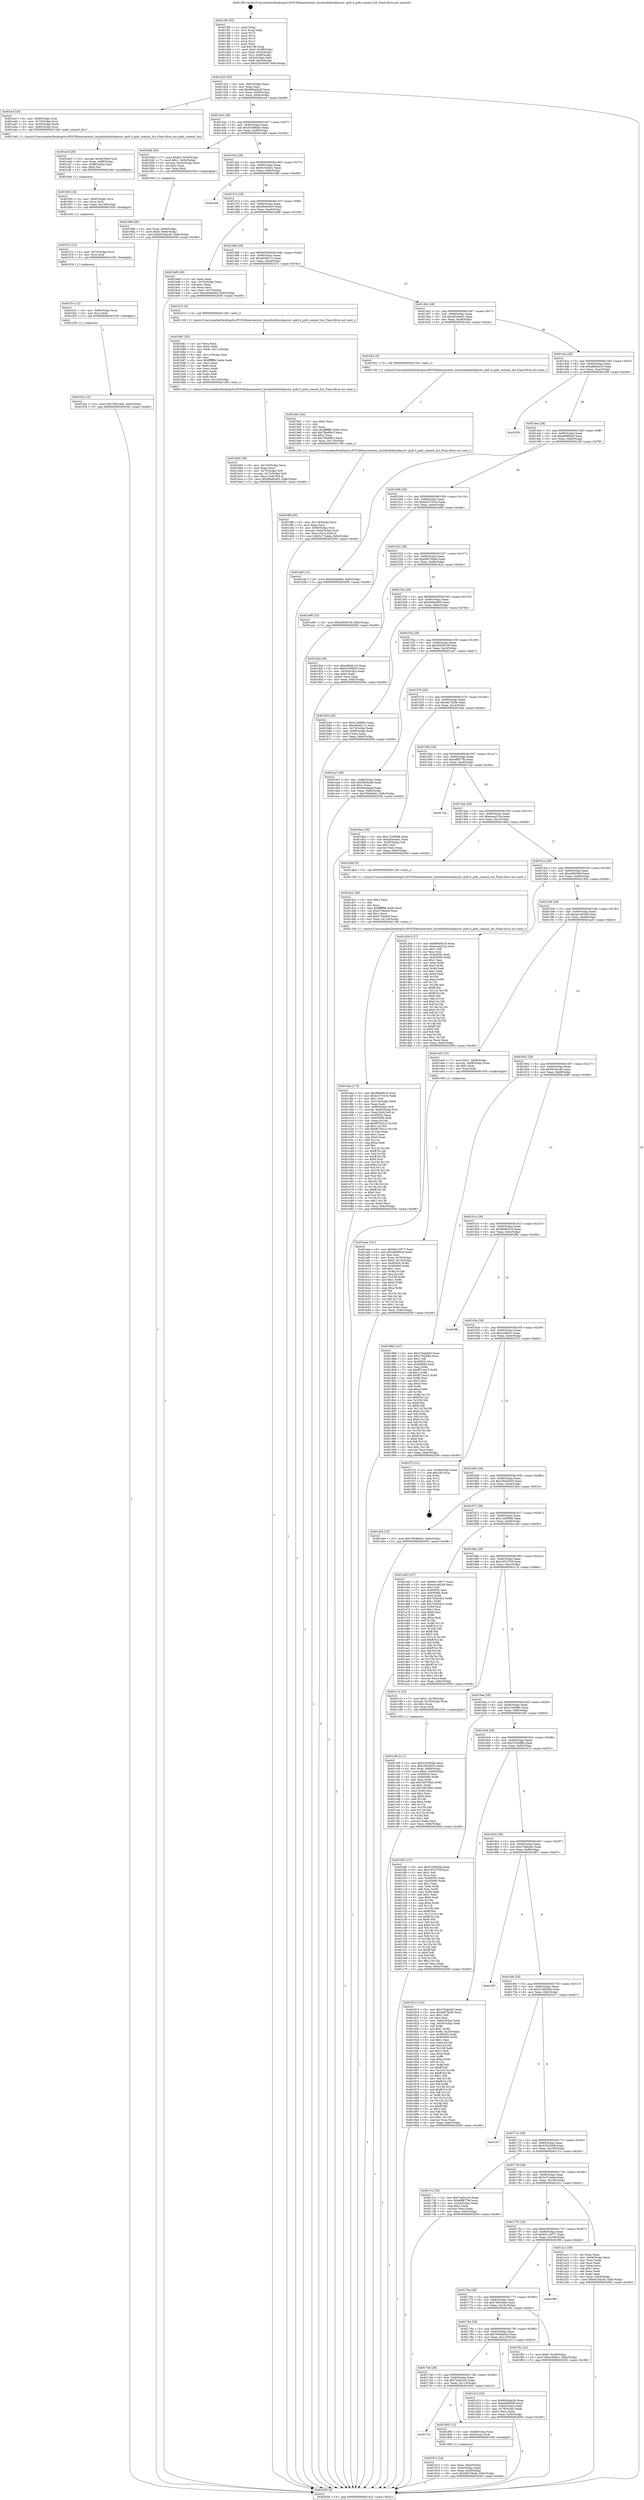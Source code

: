 digraph "0x4013f0" {
  label = "0x4013f0 (/mnt/c/Users/mathe/Desktop/tcc/POCII/binaries/extr_linuxfsnfsblocklayout..pnfs.h_pnfs_commit_list_Final-ollvm.out::main(0))"
  labelloc = "t"
  node[shape=record]

  Entry [label="",width=0.3,height=0.3,shape=circle,fillcolor=black,style=filled]
  "0x401422" [label="{
     0x401422 [32]\l
     | [instrs]\l
     &nbsp;&nbsp;0x401422 \<+6\>: mov -0x8c(%rbp),%eax\l
     &nbsp;&nbsp;0x401428 \<+2\>: mov %eax,%ecx\l
     &nbsp;&nbsp;0x40142a \<+6\>: sub $0x80b4ab26,%ecx\l
     &nbsp;&nbsp;0x401430 \<+6\>: mov %eax,-0x90(%rbp)\l
     &nbsp;&nbsp;0x401436 \<+6\>: mov %ecx,-0x94(%rbp)\l
     &nbsp;&nbsp;0x40143c \<+6\>: je 0000000000401ecf \<main+0xadf\>\l
  }"]
  "0x401ecf" [label="{
     0x401ecf [20]\l
     | [instrs]\l
     &nbsp;&nbsp;0x401ecf \<+4\>: mov -0x60(%rbp),%rdi\l
     &nbsp;&nbsp;0x401ed3 \<+4\>: mov -0x70(%rbp),%rsi\l
     &nbsp;&nbsp;0x401ed7 \<+3\>: mov -0x50(%rbp),%edx\l
     &nbsp;&nbsp;0x401eda \<+4\>: mov -0x80(%rbp),%rcx\l
     &nbsp;&nbsp;0x401ede \<+5\>: call 00000000004013d0 \<pnfs_commit_list\>\l
     | [calls]\l
     &nbsp;&nbsp;0x4013d0 \{1\} (/mnt/c/Users/mathe/Desktop/tcc/POCII/binaries/extr_linuxfsnfsblocklayout..pnfs.h_pnfs_commit_list_Final-ollvm.out::pnfs_commit_list)\l
  }"]
  "0x401442" [label="{
     0x401442 [28]\l
     | [instrs]\l
     &nbsp;&nbsp;0x401442 \<+5\>: jmp 0000000000401447 \<main+0x57\>\l
     &nbsp;&nbsp;0x401447 \<+6\>: mov -0x90(%rbp),%eax\l
     &nbsp;&nbsp;0x40144d \<+5\>: sub $0x91b08bb5,%eax\l
     &nbsp;&nbsp;0x401452 \<+6\>: mov %eax,-0x98(%rbp)\l
     &nbsp;&nbsp;0x401458 \<+6\>: je 0000000000401848 \<main+0x458\>\l
  }"]
  Exit [label="",width=0.3,height=0.3,shape=circle,fillcolor=black,style=filled,peripheries=2]
  "0x401848" [label="{
     0x401848 [30]\l
     | [instrs]\l
     &nbsp;&nbsp;0x401848 \<+7\>: movl $0x64,-0x50(%rbp)\l
     &nbsp;&nbsp;0x40184f \<+7\>: movl $0x1,-0x54(%rbp)\l
     &nbsp;&nbsp;0x401856 \<+4\>: movslq -0x54(%rbp),%rax\l
     &nbsp;&nbsp;0x40185a \<+4\>: shl $0x2,%rax\l
     &nbsp;&nbsp;0x40185e \<+3\>: mov %rax,%rdi\l
     &nbsp;&nbsp;0x401861 \<+5\>: call 0000000000401050 \<malloc@plt\>\l
     | [calls]\l
     &nbsp;&nbsp;0x401050 \{1\} (unknown)\l
  }"]
  "0x40145e" [label="{
     0x40145e [28]\l
     | [instrs]\l
     &nbsp;&nbsp;0x40145e \<+5\>: jmp 0000000000401463 \<main+0x73\>\l
     &nbsp;&nbsp;0x401463 \<+6\>: mov -0x90(%rbp),%eax\l
     &nbsp;&nbsp;0x401469 \<+5\>: sub $0x91f16dd1,%eax\l
     &nbsp;&nbsp;0x40146e \<+6\>: mov %eax,-0x9c(%rbp)\l
     &nbsp;&nbsp;0x401474 \<+6\>: je 0000000000401f48 \<main+0xb58\>\l
  }"]
  "0x401f2a" [label="{
     0x401f2a [15]\l
     | [instrs]\l
     &nbsp;&nbsp;0x401f2a \<+10\>: movl $0x7492c4a6,-0x8c(%rbp)\l
     &nbsp;&nbsp;0x401f34 \<+5\>: jmp 0000000000402056 \<main+0xc66\>\l
  }"]
  "0x401f48" [label="{
     0x401f48\l
  }", style=dashed]
  "0x40147a" [label="{
     0x40147a [28]\l
     | [instrs]\l
     &nbsp;&nbsp;0x40147a \<+5\>: jmp 000000000040147f \<main+0x8f\>\l
     &nbsp;&nbsp;0x40147f \<+6\>: mov -0x90(%rbp),%eax\l
     &nbsp;&nbsp;0x401485 \<+5\>: sub $0x99e9c405,%eax\l
     &nbsp;&nbsp;0x40148a \<+6\>: mov %eax,-0xa0(%rbp)\l
     &nbsp;&nbsp;0x401490 \<+6\>: je 0000000000401bd9 \<main+0x7e9\>\l
  }"]
  "0x401f1e" [label="{
     0x401f1e [12]\l
     | [instrs]\l
     &nbsp;&nbsp;0x401f1e \<+4\>: mov -0x80(%rbp),%rcx\l
     &nbsp;&nbsp;0x401f22 \<+3\>: mov %rcx,%rdi\l
     &nbsp;&nbsp;0x401f25 \<+5\>: call 0000000000401030 \<free@plt\>\l
     | [calls]\l
     &nbsp;&nbsp;0x401030 \{1\} (unknown)\l
  }"]
  "0x401bd9" [label="{
     0x401bd9 [28]\l
     | [instrs]\l
     &nbsp;&nbsp;0x401bd9 \<+2\>: xor %eax,%eax\l
     &nbsp;&nbsp;0x401bdb \<+3\>: mov -0x74(%rbp),%ecx\l
     &nbsp;&nbsp;0x401bde \<+3\>: sub $0x1,%eax\l
     &nbsp;&nbsp;0x401be1 \<+2\>: sub %eax,%ecx\l
     &nbsp;&nbsp;0x401be3 \<+3\>: mov %ecx,-0x74(%rbp)\l
     &nbsp;&nbsp;0x401be6 \<+10\>: movl $0xd494a994,-0x8c(%rbp)\l
     &nbsp;&nbsp;0x401bf0 \<+5\>: jmp 0000000000402056 \<main+0xc66\>\l
  }"]
  "0x401496" [label="{
     0x401496 [28]\l
     | [instrs]\l
     &nbsp;&nbsp;0x401496 \<+5\>: jmp 000000000040149b \<main+0xab\>\l
     &nbsp;&nbsp;0x40149b \<+6\>: mov -0x90(%rbp),%eax\l
     &nbsp;&nbsp;0x4014a1 \<+5\>: sub $0xa834011c,%eax\l
     &nbsp;&nbsp;0x4014a6 \<+6\>: mov %eax,-0xa4(%rbp)\l
     &nbsp;&nbsp;0x4014ac \<+6\>: je 0000000000401b7c \<main+0x78c\>\l
  }"]
  "0x401f12" [label="{
     0x401f12 [12]\l
     | [instrs]\l
     &nbsp;&nbsp;0x401f12 \<+4\>: mov -0x70(%rbp),%rcx\l
     &nbsp;&nbsp;0x401f16 \<+3\>: mov %rcx,%rdi\l
     &nbsp;&nbsp;0x401f19 \<+5\>: call 0000000000401030 \<free@plt\>\l
     | [calls]\l
     &nbsp;&nbsp;0x401030 \{1\} (unknown)\l
  }"]
  "0x401b7c" [label="{
     0x401b7c [5]\l
     | [instrs]\l
     &nbsp;&nbsp;0x401b7c \<+5\>: call 0000000000401160 \<next_i\>\l
     | [calls]\l
     &nbsp;&nbsp;0x401160 \{1\} (/mnt/c/Users/mathe/Desktop/tcc/POCII/binaries/extr_linuxfsnfsblocklayout..pnfs.h_pnfs_commit_list_Final-ollvm.out::next_i)\l
  }"]
  "0x4014b2" [label="{
     0x4014b2 [28]\l
     | [instrs]\l
     &nbsp;&nbsp;0x4014b2 \<+5\>: jmp 00000000004014b7 \<main+0xc7\>\l
     &nbsp;&nbsp;0x4014b7 \<+6\>: mov -0x90(%rbp),%eax\l
     &nbsp;&nbsp;0x4014bd \<+5\>: sub $0xa83ceed1,%eax\l
     &nbsp;&nbsp;0x4014c2 \<+6\>: mov %eax,-0xa8(%rbp)\l
     &nbsp;&nbsp;0x4014c8 \<+6\>: je 00000000004019cc \<main+0x5dc\>\l
  }"]
  "0x401f00" [label="{
     0x401f00 [18]\l
     | [instrs]\l
     &nbsp;&nbsp;0x401f00 \<+4\>: mov -0x60(%rbp),%rcx\l
     &nbsp;&nbsp;0x401f04 \<+3\>: mov %rcx,%rdi\l
     &nbsp;&nbsp;0x401f07 \<+6\>: mov %eax,-0x128(%rbp)\l
     &nbsp;&nbsp;0x401f0d \<+5\>: call 0000000000401030 \<free@plt\>\l
     | [calls]\l
     &nbsp;&nbsp;0x401030 \{1\} (unknown)\l
  }"]
  "0x4019cc" [label="{
     0x4019cc [5]\l
     | [instrs]\l
     &nbsp;&nbsp;0x4019cc \<+5\>: call 0000000000401160 \<next_i\>\l
     | [calls]\l
     &nbsp;&nbsp;0x401160 \{1\} (/mnt/c/Users/mathe/Desktop/tcc/POCII/binaries/extr_linuxfsnfsblocklayout..pnfs.h_pnfs_commit_list_Final-ollvm.out::next_i)\l
  }"]
  "0x4014ce" [label="{
     0x4014ce [28]\l
     | [instrs]\l
     &nbsp;&nbsp;0x4014ce \<+5\>: jmp 00000000004014d3 \<main+0xe3\>\l
     &nbsp;&nbsp;0x4014d3 \<+6\>: mov -0x90(%rbp),%eax\l
     &nbsp;&nbsp;0x4014d9 \<+5\>: sub $0xa88d2a18,%eax\l
     &nbsp;&nbsp;0x4014de \<+6\>: mov %eax,-0xac(%rbp)\l
     &nbsp;&nbsp;0x4014e4 \<+6\>: je 0000000000401f39 \<main+0xb49\>\l
  }"]
  "0x401ee3" [label="{
     0x401ee3 [29]\l
     | [instrs]\l
     &nbsp;&nbsp;0x401ee3 \<+10\>: movabs $0x4030b6,%rdi\l
     &nbsp;&nbsp;0x401eed \<+6\>: mov %eax,-0x88(%rbp)\l
     &nbsp;&nbsp;0x401ef3 \<+6\>: mov -0x88(%rbp),%esi\l
     &nbsp;&nbsp;0x401ef9 \<+2\>: mov $0x0,%al\l
     &nbsp;&nbsp;0x401efb \<+5\>: call 0000000000401040 \<printf@plt\>\l
     | [calls]\l
     &nbsp;&nbsp;0x401040 \{1\} (unknown)\l
  }"]
  "0x401f39" [label="{
     0x401f39\l
  }", style=dashed]
  "0x4014ea" [label="{
     0x4014ea [28]\l
     | [instrs]\l
     &nbsp;&nbsp;0x4014ea \<+5\>: jmp 00000000004014ef \<main+0xff\>\l
     &nbsp;&nbsp;0x4014ef \<+6\>: mov -0x90(%rbp),%eax\l
     &nbsp;&nbsp;0x4014f5 \<+5\>: sub $0xa9890e2f,%eax\l
     &nbsp;&nbsp;0x4014fa \<+6\>: mov %eax,-0xb0(%rbp)\l
     &nbsp;&nbsp;0x401500 \<+6\>: je 0000000000401b4f \<main+0x75f\>\l
  }"]
  "0x401dea" [label="{
     0x401dea [174]\l
     | [instrs]\l
     &nbsp;&nbsp;0x401dea \<+5\>: mov $0xf89a0016,%ecx\l
     &nbsp;&nbsp;0x401def \<+5\>: mov $0xb337341b,%edx\l
     &nbsp;&nbsp;0x401df4 \<+3\>: mov $0x1,%sil\l
     &nbsp;&nbsp;0x401df7 \<+6\>: mov -0x124(%rbp),%edi\l
     &nbsp;&nbsp;0x401dfd \<+3\>: imul %eax,%edi\l
     &nbsp;&nbsp;0x401e00 \<+4\>: mov -0x80(%rbp),%r8\l
     &nbsp;&nbsp;0x401e04 \<+7\>: movslq -0x84(%rbp),%r9\l
     &nbsp;&nbsp;0x401e0b \<+4\>: mov %edi,(%r8,%r9,4)\l
     &nbsp;&nbsp;0x401e0f \<+7\>: mov 0x40505c,%eax\l
     &nbsp;&nbsp;0x401e16 \<+7\>: mov 0x405060,%edi\l
     &nbsp;&nbsp;0x401e1d \<+3\>: mov %eax,%r10d\l
     &nbsp;&nbsp;0x401e20 \<+7\>: sub $0x8f75d1c2,%r10d\l
     &nbsp;&nbsp;0x401e27 \<+4\>: sub $0x1,%r10d\l
     &nbsp;&nbsp;0x401e2b \<+7\>: add $0x8f75d1c2,%r10d\l
     &nbsp;&nbsp;0x401e32 \<+4\>: imul %r10d,%eax\l
     &nbsp;&nbsp;0x401e36 \<+3\>: and $0x1,%eax\l
     &nbsp;&nbsp;0x401e39 \<+3\>: cmp $0x0,%eax\l
     &nbsp;&nbsp;0x401e3c \<+4\>: sete %r11b\l
     &nbsp;&nbsp;0x401e40 \<+3\>: cmp $0xa,%edi\l
     &nbsp;&nbsp;0x401e43 \<+3\>: setl %bl\l
     &nbsp;&nbsp;0x401e46 \<+3\>: mov %r11b,%r14b\l
     &nbsp;&nbsp;0x401e49 \<+4\>: xor $0xff,%r14b\l
     &nbsp;&nbsp;0x401e4d \<+3\>: mov %bl,%r15b\l
     &nbsp;&nbsp;0x401e50 \<+4\>: xor $0xff,%r15b\l
     &nbsp;&nbsp;0x401e54 \<+4\>: xor $0x0,%sil\l
     &nbsp;&nbsp;0x401e58 \<+3\>: mov %r14b,%r12b\l
     &nbsp;&nbsp;0x401e5b \<+4\>: and $0x0,%r12b\l
     &nbsp;&nbsp;0x401e5f \<+3\>: and %sil,%r11b\l
     &nbsp;&nbsp;0x401e62 \<+3\>: mov %r15b,%r13b\l
     &nbsp;&nbsp;0x401e65 \<+4\>: and $0x0,%r13b\l
     &nbsp;&nbsp;0x401e69 \<+3\>: and %sil,%bl\l
     &nbsp;&nbsp;0x401e6c \<+3\>: or %r11b,%r12b\l
     &nbsp;&nbsp;0x401e6f \<+3\>: or %bl,%r13b\l
     &nbsp;&nbsp;0x401e72 \<+3\>: xor %r13b,%r12b\l
     &nbsp;&nbsp;0x401e75 \<+3\>: or %r15b,%r14b\l
     &nbsp;&nbsp;0x401e78 \<+4\>: xor $0xff,%r14b\l
     &nbsp;&nbsp;0x401e7c \<+4\>: or $0x0,%sil\l
     &nbsp;&nbsp;0x401e80 \<+3\>: and %sil,%r14b\l
     &nbsp;&nbsp;0x401e83 \<+3\>: or %r14b,%r12b\l
     &nbsp;&nbsp;0x401e86 \<+4\>: test $0x1,%r12b\l
     &nbsp;&nbsp;0x401e8a \<+3\>: cmovne %edx,%ecx\l
     &nbsp;&nbsp;0x401e8d \<+6\>: mov %ecx,-0x8c(%rbp)\l
     &nbsp;&nbsp;0x401e93 \<+5\>: jmp 0000000000402056 \<main+0xc66\>\l
  }"]
  "0x401b4f" [label="{
     0x401b4f [15]\l
     | [instrs]\l
     &nbsp;&nbsp;0x401b4f \<+10\>: movl $0xd494a994,-0x8c(%rbp)\l
     &nbsp;&nbsp;0x401b59 \<+5\>: jmp 0000000000402056 \<main+0xc66\>\l
  }"]
  "0x401506" [label="{
     0x401506 [28]\l
     | [instrs]\l
     &nbsp;&nbsp;0x401506 \<+5\>: jmp 000000000040150b \<main+0x11b\>\l
     &nbsp;&nbsp;0x40150b \<+6\>: mov -0x90(%rbp),%eax\l
     &nbsp;&nbsp;0x401511 \<+5\>: sub $0xb337341b,%eax\l
     &nbsp;&nbsp;0x401516 \<+6\>: mov %eax,-0xb4(%rbp)\l
     &nbsp;&nbsp;0x40151c \<+6\>: je 0000000000401e98 \<main+0xaa8\>\l
  }"]
  "0x401dc2" [label="{
     0x401dc2 [40]\l
     | [instrs]\l
     &nbsp;&nbsp;0x401dc2 \<+5\>: mov $0x2,%ecx\l
     &nbsp;&nbsp;0x401dc7 \<+1\>: cltd\l
     &nbsp;&nbsp;0x401dc8 \<+2\>: idiv %ecx\l
     &nbsp;&nbsp;0x401dca \<+6\>: imul $0xfffffffe,%edx,%ecx\l
     &nbsp;&nbsp;0x401dd0 \<+6\>: sub $0x4754efc8,%ecx\l
     &nbsp;&nbsp;0x401dd6 \<+3\>: add $0x1,%ecx\l
     &nbsp;&nbsp;0x401dd9 \<+6\>: add $0x4754efc8,%ecx\l
     &nbsp;&nbsp;0x401ddf \<+6\>: mov %ecx,-0x124(%rbp)\l
     &nbsp;&nbsp;0x401de5 \<+5\>: call 0000000000401160 \<next_i\>\l
     | [calls]\l
     &nbsp;&nbsp;0x401160 \{1\} (/mnt/c/Users/mathe/Desktop/tcc/POCII/binaries/extr_linuxfsnfsblocklayout..pnfs.h_pnfs_commit_list_Final-ollvm.out::next_i)\l
  }"]
  "0x401e98" [label="{
     0x401e98 [15]\l
     | [instrs]\l
     &nbsp;&nbsp;0x401e98 \<+10\>: movl $0xd595610f,-0x8c(%rbp)\l
     &nbsp;&nbsp;0x401ea2 \<+5\>: jmp 0000000000402056 \<main+0xc66\>\l
  }"]
  "0x401522" [label="{
     0x401522 [28]\l
     | [instrs]\l
     &nbsp;&nbsp;0x401522 \<+5\>: jmp 0000000000401527 \<main+0x137\>\l
     &nbsp;&nbsp;0x401527 \<+6\>: mov -0x90(%rbp),%eax\l
     &nbsp;&nbsp;0x40152d \<+5\>: sub $0xd0074ba9,%eax\l
     &nbsp;&nbsp;0x401532 \<+6\>: mov %eax,-0xb8(%rbp)\l
     &nbsp;&nbsp;0x401538 \<+6\>: je 000000000040182a \<main+0x43a\>\l
  }"]
  "0x401c95" [label="{
     0x401c95 [111]\l
     | [instrs]\l
     &nbsp;&nbsp;0x401c95 \<+5\>: mov $0x5185929a,%ecx\l
     &nbsp;&nbsp;0x401c9a \<+5\>: mov $0x10b2d555,%edx\l
     &nbsp;&nbsp;0x401c9f \<+4\>: mov %rax,-0x80(%rbp)\l
     &nbsp;&nbsp;0x401ca3 \<+10\>: movl $0x0,-0x84(%rbp)\l
     &nbsp;&nbsp;0x401cad \<+7\>: mov 0x40505c,%esi\l
     &nbsp;&nbsp;0x401cb4 \<+8\>: mov 0x405060,%r8d\l
     &nbsp;&nbsp;0x401cbc \<+3\>: mov %esi,%r9d\l
     &nbsp;&nbsp;0x401cbf \<+7\>: add $0x7d070fd3,%r9d\l
     &nbsp;&nbsp;0x401cc6 \<+4\>: sub $0x1,%r9d\l
     &nbsp;&nbsp;0x401cca \<+7\>: sub $0x7d070fd3,%r9d\l
     &nbsp;&nbsp;0x401cd1 \<+4\>: imul %r9d,%esi\l
     &nbsp;&nbsp;0x401cd5 \<+3\>: and $0x1,%esi\l
     &nbsp;&nbsp;0x401cd8 \<+3\>: cmp $0x0,%esi\l
     &nbsp;&nbsp;0x401cdb \<+4\>: sete %r10b\l
     &nbsp;&nbsp;0x401cdf \<+4\>: cmp $0xa,%r8d\l
     &nbsp;&nbsp;0x401ce3 \<+4\>: setl %r11b\l
     &nbsp;&nbsp;0x401ce7 \<+3\>: mov %r10b,%bl\l
     &nbsp;&nbsp;0x401cea \<+3\>: and %r11b,%bl\l
     &nbsp;&nbsp;0x401ced \<+3\>: xor %r11b,%r10b\l
     &nbsp;&nbsp;0x401cf0 \<+3\>: or %r10b,%bl\l
     &nbsp;&nbsp;0x401cf3 \<+3\>: test $0x1,%bl\l
     &nbsp;&nbsp;0x401cf6 \<+3\>: cmovne %edx,%ecx\l
     &nbsp;&nbsp;0x401cf9 \<+6\>: mov %ecx,-0x8c(%rbp)\l
     &nbsp;&nbsp;0x401cff \<+5\>: jmp 0000000000402056 \<main+0xc66\>\l
  }"]
  "0x40182a" [label="{
     0x40182a [30]\l
     | [instrs]\l
     &nbsp;&nbsp;0x40182a \<+5\>: mov $0xa88d2a18,%eax\l
     &nbsp;&nbsp;0x40182f \<+5\>: mov $0x91b08bb5,%ecx\l
     &nbsp;&nbsp;0x401834 \<+3\>: mov -0x30(%rbp),%edx\l
     &nbsp;&nbsp;0x401837 \<+3\>: cmp $0x0,%edx\l
     &nbsp;&nbsp;0x40183a \<+3\>: cmove %ecx,%eax\l
     &nbsp;&nbsp;0x40183d \<+6\>: mov %eax,-0x8c(%rbp)\l
     &nbsp;&nbsp;0x401843 \<+5\>: jmp 0000000000402056 \<main+0xc66\>\l
  }"]
  "0x40153e" [label="{
     0x40153e [28]\l
     | [instrs]\l
     &nbsp;&nbsp;0x40153e \<+5\>: jmp 0000000000401543 \<main+0x153\>\l
     &nbsp;&nbsp;0x401543 \<+6\>: mov -0x90(%rbp),%eax\l
     &nbsp;&nbsp;0x401549 \<+5\>: sub $0xd494a994,%eax\l
     &nbsp;&nbsp;0x40154e \<+6\>: mov %eax,-0xbc(%rbp)\l
     &nbsp;&nbsp;0x401554 \<+6\>: je 0000000000401b5e \<main+0x76e\>\l
  }"]
  "0x401bb5" [label="{
     0x401bb5 [36]\l
     | [instrs]\l
     &nbsp;&nbsp;0x401bb5 \<+6\>: mov -0x120(%rbp),%ecx\l
     &nbsp;&nbsp;0x401bbb \<+3\>: imul %eax,%ecx\l
     &nbsp;&nbsp;0x401bbe \<+4\>: mov -0x70(%rbp),%r8\l
     &nbsp;&nbsp;0x401bc2 \<+4\>: movslq -0x74(%rbp),%r9\l
     &nbsp;&nbsp;0x401bc6 \<+4\>: mov %ecx,(%r8,%r9,4)\l
     &nbsp;&nbsp;0x401bca \<+10\>: movl $0x99e9c405,-0x8c(%rbp)\l
     &nbsp;&nbsp;0x401bd4 \<+5\>: jmp 0000000000402056 \<main+0xc66\>\l
  }"]
  "0x401b5e" [label="{
     0x401b5e [30]\l
     | [instrs]\l
     &nbsp;&nbsp;0x401b5e \<+5\>: mov $0x21bfd09c,%eax\l
     &nbsp;&nbsp;0x401b63 \<+5\>: mov $0xa834011c,%ecx\l
     &nbsp;&nbsp;0x401b68 \<+3\>: mov -0x74(%rbp),%edx\l
     &nbsp;&nbsp;0x401b6b \<+3\>: cmp -0x68(%rbp),%edx\l
     &nbsp;&nbsp;0x401b6e \<+3\>: cmovl %ecx,%eax\l
     &nbsp;&nbsp;0x401b71 \<+6\>: mov %eax,-0x8c(%rbp)\l
     &nbsp;&nbsp;0x401b77 \<+5\>: jmp 0000000000402056 \<main+0xc66\>\l
  }"]
  "0x40155a" [label="{
     0x40155a [28]\l
     | [instrs]\l
     &nbsp;&nbsp;0x40155a \<+5\>: jmp 000000000040155f \<main+0x16f\>\l
     &nbsp;&nbsp;0x40155f \<+6\>: mov -0x90(%rbp),%eax\l
     &nbsp;&nbsp;0x401565 \<+5\>: sub $0xd595610f,%eax\l
     &nbsp;&nbsp;0x40156a \<+6\>: mov %eax,-0xc0(%rbp)\l
     &nbsp;&nbsp;0x401570 \<+6\>: je 0000000000401ea7 \<main+0xab7\>\l
  }"]
  "0x401b81" [label="{
     0x401b81 [52]\l
     | [instrs]\l
     &nbsp;&nbsp;0x401b81 \<+2\>: xor %ecx,%ecx\l
     &nbsp;&nbsp;0x401b83 \<+5\>: mov $0x2,%edx\l
     &nbsp;&nbsp;0x401b88 \<+6\>: mov %edx,-0x11c(%rbp)\l
     &nbsp;&nbsp;0x401b8e \<+1\>: cltd\l
     &nbsp;&nbsp;0x401b8f \<+6\>: mov -0x11c(%rbp),%esi\l
     &nbsp;&nbsp;0x401b95 \<+2\>: idiv %esi\l
     &nbsp;&nbsp;0x401b97 \<+6\>: imul $0xfffffffe,%edx,%edx\l
     &nbsp;&nbsp;0x401b9d \<+2\>: mov %ecx,%edi\l
     &nbsp;&nbsp;0x401b9f \<+2\>: sub %edx,%edi\l
     &nbsp;&nbsp;0x401ba1 \<+2\>: mov %ecx,%edx\l
     &nbsp;&nbsp;0x401ba3 \<+3\>: sub $0x1,%edx\l
     &nbsp;&nbsp;0x401ba6 \<+2\>: add %edx,%edi\l
     &nbsp;&nbsp;0x401ba8 \<+2\>: sub %edi,%ecx\l
     &nbsp;&nbsp;0x401baa \<+6\>: mov %ecx,-0x120(%rbp)\l
     &nbsp;&nbsp;0x401bb0 \<+5\>: call 0000000000401160 \<next_i\>\l
     | [calls]\l
     &nbsp;&nbsp;0x401160 \{1\} (/mnt/c/Users/mathe/Desktop/tcc/POCII/binaries/extr_linuxfsnfsblocklayout..pnfs.h_pnfs_commit_list_Final-ollvm.out::next_i)\l
  }"]
  "0x401ea7" [label="{
     0x401ea7 [40]\l
     | [instrs]\l
     &nbsp;&nbsp;0x401ea7 \<+6\>: mov -0x84(%rbp),%eax\l
     &nbsp;&nbsp;0x401ead \<+5\>: add $0x5f4e0aa9,%eax\l
     &nbsp;&nbsp;0x401eb2 \<+3\>: add $0x1,%eax\l
     &nbsp;&nbsp;0x401eb5 \<+5\>: sub $0x5f4e0aa9,%eax\l
     &nbsp;&nbsp;0x401eba \<+6\>: mov %eax,-0x84(%rbp)\l
     &nbsp;&nbsp;0x401ec0 \<+10\>: movl $0x7604bd42,-0x8c(%rbp)\l
     &nbsp;&nbsp;0x401eca \<+5\>: jmp 0000000000402056 \<main+0xc66\>\l
  }"]
  "0x401576" [label="{
     0x401576 [28]\l
     | [instrs]\l
     &nbsp;&nbsp;0x401576 \<+5\>: jmp 000000000040157b \<main+0x18b\>\l
     &nbsp;&nbsp;0x40157b \<+6\>: mov -0x90(%rbp),%eax\l
     &nbsp;&nbsp;0x401581 \<+5\>: sub $0xe827fa3b,%eax\l
     &nbsp;&nbsp;0x401586 \<+6\>: mov %eax,-0xc4(%rbp)\l
     &nbsp;&nbsp;0x40158c \<+6\>: je 00000000004019ae \<main+0x5be\>\l
  }"]
  "0x401aea" [label="{
     0x401aea [101]\l
     | [instrs]\l
     &nbsp;&nbsp;0x401aea \<+5\>: mov $0x6d116077,%ecx\l
     &nbsp;&nbsp;0x401aef \<+5\>: mov $0xa9890e2f,%edx\l
     &nbsp;&nbsp;0x401af4 \<+2\>: xor %esi,%esi\l
     &nbsp;&nbsp;0x401af6 \<+4\>: mov %rax,-0x70(%rbp)\l
     &nbsp;&nbsp;0x401afa \<+7\>: movl $0x0,-0x74(%rbp)\l
     &nbsp;&nbsp;0x401b01 \<+8\>: mov 0x40505c,%r8d\l
     &nbsp;&nbsp;0x401b09 \<+8\>: mov 0x405060,%r9d\l
     &nbsp;&nbsp;0x401b11 \<+3\>: sub $0x1,%esi\l
     &nbsp;&nbsp;0x401b14 \<+3\>: mov %r8d,%r10d\l
     &nbsp;&nbsp;0x401b17 \<+3\>: add %esi,%r10d\l
     &nbsp;&nbsp;0x401b1a \<+4\>: imul %r10d,%r8d\l
     &nbsp;&nbsp;0x401b1e \<+4\>: and $0x1,%r8d\l
     &nbsp;&nbsp;0x401b22 \<+4\>: cmp $0x0,%r8d\l
     &nbsp;&nbsp;0x401b26 \<+4\>: sete %r11b\l
     &nbsp;&nbsp;0x401b2a \<+4\>: cmp $0xa,%r9d\l
     &nbsp;&nbsp;0x401b2e \<+3\>: setl %bl\l
     &nbsp;&nbsp;0x401b31 \<+3\>: mov %r11b,%r14b\l
     &nbsp;&nbsp;0x401b34 \<+3\>: and %bl,%r14b\l
     &nbsp;&nbsp;0x401b37 \<+3\>: xor %bl,%r11b\l
     &nbsp;&nbsp;0x401b3a \<+3\>: or %r11b,%r14b\l
     &nbsp;&nbsp;0x401b3d \<+4\>: test $0x1,%r14b\l
     &nbsp;&nbsp;0x401b41 \<+3\>: cmovne %edx,%ecx\l
     &nbsp;&nbsp;0x401b44 \<+6\>: mov %ecx,-0x8c(%rbp)\l
     &nbsp;&nbsp;0x401b4a \<+5\>: jmp 0000000000402056 \<main+0xc66\>\l
  }"]
  "0x4019ae" [label="{
     0x4019ae [30]\l
     | [instrs]\l
     &nbsp;&nbsp;0x4019ae \<+5\>: mov $0x1229f066,%eax\l
     &nbsp;&nbsp;0x4019b3 \<+5\>: mov $0xa83ceed1,%ecx\l
     &nbsp;&nbsp;0x4019b8 \<+3\>: mov -0x29(%rbp),%dl\l
     &nbsp;&nbsp;0x4019bb \<+3\>: test $0x1,%dl\l
     &nbsp;&nbsp;0x4019be \<+3\>: cmovne %ecx,%eax\l
     &nbsp;&nbsp;0x4019c1 \<+6\>: mov %eax,-0x8c(%rbp)\l
     &nbsp;&nbsp;0x4019c7 \<+5\>: jmp 0000000000402056 \<main+0xc66\>\l
  }"]
  "0x401592" [label="{
     0x401592 [28]\l
     | [instrs]\l
     &nbsp;&nbsp;0x401592 \<+5\>: jmp 0000000000401597 \<main+0x1a7\>\l
     &nbsp;&nbsp;0x401597 \<+6\>: mov -0x90(%rbp),%eax\l
     &nbsp;&nbsp;0x40159d \<+5\>: sub $0xe8f877fe,%eax\l
     &nbsp;&nbsp;0x4015a2 \<+6\>: mov %eax,-0xc8(%rbp)\l
     &nbsp;&nbsp;0x4015a8 \<+6\>: je 00000000004017ea \<main+0x3fa\>\l
  }"]
  "0x4019f9" [label="{
     0x4019f9 [35]\l
     | [instrs]\l
     &nbsp;&nbsp;0x4019f9 \<+6\>: mov -0x118(%rbp),%ecx\l
     &nbsp;&nbsp;0x4019ff \<+3\>: imul %eax,%ecx\l
     &nbsp;&nbsp;0x401a02 \<+4\>: mov -0x60(%rbp),%rsi\l
     &nbsp;&nbsp;0x401a06 \<+4\>: movslq -0x64(%rbp),%rdi\l
     &nbsp;&nbsp;0x401a0a \<+3\>: mov %ecx,(%rsi,%rdi,4)\l
     &nbsp;&nbsp;0x401a0d \<+10\>: movl $0x5c714ada,-0x8c(%rbp)\l
     &nbsp;&nbsp;0x401a17 \<+5\>: jmp 0000000000402056 \<main+0xc66\>\l
  }"]
  "0x4017ea" [label="{
     0x4017ea\l
  }", style=dashed]
  "0x4015ae" [label="{
     0x4015ae [28]\l
     | [instrs]\l
     &nbsp;&nbsp;0x4015ae \<+5\>: jmp 00000000004015b3 \<main+0x1c3\>\l
     &nbsp;&nbsp;0x4015b3 \<+6\>: mov -0x90(%rbp),%eax\l
     &nbsp;&nbsp;0x4015b9 \<+5\>: sub $0xecaa223a,%eax\l
     &nbsp;&nbsp;0x4015be \<+6\>: mov %eax,-0xcc(%rbp)\l
     &nbsp;&nbsp;0x4015c4 \<+6\>: je 0000000000401dbd \<main+0x9cd\>\l
  }"]
  "0x4019d1" [label="{
     0x4019d1 [40]\l
     | [instrs]\l
     &nbsp;&nbsp;0x4019d1 \<+5\>: mov $0x2,%ecx\l
     &nbsp;&nbsp;0x4019d6 \<+1\>: cltd\l
     &nbsp;&nbsp;0x4019d7 \<+2\>: idiv %ecx\l
     &nbsp;&nbsp;0x4019d9 \<+6\>: imul $0xfffffffe,%edx,%ecx\l
     &nbsp;&nbsp;0x4019df \<+6\>: add $0x7fba98c3,%ecx\l
     &nbsp;&nbsp;0x4019e5 \<+3\>: add $0x1,%ecx\l
     &nbsp;&nbsp;0x4019e8 \<+6\>: sub $0x7fba98c3,%ecx\l
     &nbsp;&nbsp;0x4019ee \<+6\>: mov %ecx,-0x118(%rbp)\l
     &nbsp;&nbsp;0x4019f4 \<+5\>: call 0000000000401160 \<next_i\>\l
     | [calls]\l
     &nbsp;&nbsp;0x401160 \{1\} (/mnt/c/Users/mathe/Desktop/tcc/POCII/binaries/extr_linuxfsnfsblocklayout..pnfs.h_pnfs_commit_list_Final-ollvm.out::next_i)\l
  }"]
  "0x401dbd" [label="{
     0x401dbd [5]\l
     | [instrs]\l
     &nbsp;&nbsp;0x401dbd \<+5\>: call 0000000000401160 \<next_i\>\l
     | [calls]\l
     &nbsp;&nbsp;0x401160 \{1\} (/mnt/c/Users/mathe/Desktop/tcc/POCII/binaries/extr_linuxfsnfsblocklayout..pnfs.h_pnfs_commit_list_Final-ollvm.out::next_i)\l
  }"]
  "0x4015ca" [label="{
     0x4015ca [28]\l
     | [instrs]\l
     &nbsp;&nbsp;0x4015ca \<+5\>: jmp 00000000004015cf \<main+0x1df\>\l
     &nbsp;&nbsp;0x4015cf \<+6\>: mov -0x90(%rbp),%eax\l
     &nbsp;&nbsp;0x4015d5 \<+5\>: sub $0xedf400b9,%eax\l
     &nbsp;&nbsp;0x4015da \<+6\>: mov %eax,-0xd0(%rbp)\l
     &nbsp;&nbsp;0x4015e0 \<+6\>: je 0000000000401d34 \<main+0x944\>\l
  }"]
  "0x401866" [label="{
     0x401866 [26]\l
     | [instrs]\l
     &nbsp;&nbsp;0x401866 \<+4\>: mov %rax,-0x60(%rbp)\l
     &nbsp;&nbsp;0x40186a \<+7\>: movl $0x0,-0x64(%rbp)\l
     &nbsp;&nbsp;0x401871 \<+10\>: movl $0xf419ac40,-0x8c(%rbp)\l
     &nbsp;&nbsp;0x40187b \<+5\>: jmp 0000000000402056 \<main+0xc66\>\l
  }"]
  "0x401d34" [label="{
     0x401d34 [137]\l
     | [instrs]\l
     &nbsp;&nbsp;0x401d34 \<+5\>: mov $0xf89a0016,%eax\l
     &nbsp;&nbsp;0x401d39 \<+5\>: mov $0xecaa223a,%ecx\l
     &nbsp;&nbsp;0x401d3e \<+2\>: mov $0x1,%dl\l
     &nbsp;&nbsp;0x401d40 \<+2\>: xor %esi,%esi\l
     &nbsp;&nbsp;0x401d42 \<+7\>: mov 0x40505c,%edi\l
     &nbsp;&nbsp;0x401d49 \<+8\>: mov 0x405060,%r8d\l
     &nbsp;&nbsp;0x401d51 \<+3\>: sub $0x1,%esi\l
     &nbsp;&nbsp;0x401d54 \<+3\>: mov %edi,%r9d\l
     &nbsp;&nbsp;0x401d57 \<+3\>: add %esi,%r9d\l
     &nbsp;&nbsp;0x401d5a \<+4\>: imul %r9d,%edi\l
     &nbsp;&nbsp;0x401d5e \<+3\>: and $0x1,%edi\l
     &nbsp;&nbsp;0x401d61 \<+3\>: cmp $0x0,%edi\l
     &nbsp;&nbsp;0x401d64 \<+4\>: sete %r10b\l
     &nbsp;&nbsp;0x401d68 \<+4\>: cmp $0xa,%r8d\l
     &nbsp;&nbsp;0x401d6c \<+4\>: setl %r11b\l
     &nbsp;&nbsp;0x401d70 \<+3\>: mov %r10b,%bl\l
     &nbsp;&nbsp;0x401d73 \<+3\>: xor $0xff,%bl\l
     &nbsp;&nbsp;0x401d76 \<+3\>: mov %r11b,%r14b\l
     &nbsp;&nbsp;0x401d79 \<+4\>: xor $0xff,%r14b\l
     &nbsp;&nbsp;0x401d7d \<+3\>: xor $0x0,%dl\l
     &nbsp;&nbsp;0x401d80 \<+3\>: mov %bl,%r15b\l
     &nbsp;&nbsp;0x401d83 \<+4\>: and $0x0,%r15b\l
     &nbsp;&nbsp;0x401d87 \<+3\>: and %dl,%r10b\l
     &nbsp;&nbsp;0x401d8a \<+3\>: mov %r14b,%r12b\l
     &nbsp;&nbsp;0x401d8d \<+4\>: and $0x0,%r12b\l
     &nbsp;&nbsp;0x401d91 \<+3\>: and %dl,%r11b\l
     &nbsp;&nbsp;0x401d94 \<+3\>: or %r10b,%r15b\l
     &nbsp;&nbsp;0x401d97 \<+3\>: or %r11b,%r12b\l
     &nbsp;&nbsp;0x401d9a \<+3\>: xor %r12b,%r15b\l
     &nbsp;&nbsp;0x401d9d \<+3\>: or %r14b,%bl\l
     &nbsp;&nbsp;0x401da0 \<+3\>: xor $0xff,%bl\l
     &nbsp;&nbsp;0x401da3 \<+3\>: or $0x0,%dl\l
     &nbsp;&nbsp;0x401da6 \<+2\>: and %dl,%bl\l
     &nbsp;&nbsp;0x401da8 \<+3\>: or %bl,%r15b\l
     &nbsp;&nbsp;0x401dab \<+4\>: test $0x1,%r15b\l
     &nbsp;&nbsp;0x401daf \<+3\>: cmovne %ecx,%eax\l
     &nbsp;&nbsp;0x401db2 \<+6\>: mov %eax,-0x8c(%rbp)\l
     &nbsp;&nbsp;0x401db8 \<+5\>: jmp 0000000000402056 \<main+0xc66\>\l
  }"]
  "0x4015e6" [label="{
     0x4015e6 [28]\l
     | [instrs]\l
     &nbsp;&nbsp;0x4015e6 \<+5\>: jmp 00000000004015eb \<main+0x1fb\>\l
     &nbsp;&nbsp;0x4015eb \<+6\>: mov -0x90(%rbp),%eax\l
     &nbsp;&nbsp;0x4015f1 \<+5\>: sub $0xee1e6249,%eax\l
     &nbsp;&nbsp;0x4015f6 \<+6\>: mov %eax,-0xd4(%rbp)\l
     &nbsp;&nbsp;0x4015fc \<+6\>: je 0000000000401ad3 \<main+0x6e3\>\l
  }"]
  "0x401812" [label="{
     0x401812 [24]\l
     | [instrs]\l
     &nbsp;&nbsp;0x401812 \<+3\>: mov %eax,-0x4c(%rbp)\l
     &nbsp;&nbsp;0x401815 \<+3\>: mov -0x4c(%rbp),%eax\l
     &nbsp;&nbsp;0x401818 \<+3\>: mov %eax,-0x30(%rbp)\l
     &nbsp;&nbsp;0x40181b \<+10\>: movl $0xd0074ba9,-0x8c(%rbp)\l
     &nbsp;&nbsp;0x401825 \<+5\>: jmp 0000000000402056 \<main+0xc66\>\l
  }"]
  "0x401ad3" [label="{
     0x401ad3 [23]\l
     | [instrs]\l
     &nbsp;&nbsp;0x401ad3 \<+7\>: movl $0x1,-0x68(%rbp)\l
     &nbsp;&nbsp;0x401ada \<+4\>: movslq -0x68(%rbp),%rax\l
     &nbsp;&nbsp;0x401ade \<+4\>: shl $0x2,%rax\l
     &nbsp;&nbsp;0x401ae2 \<+3\>: mov %rax,%rdi\l
     &nbsp;&nbsp;0x401ae5 \<+5\>: call 0000000000401050 \<malloc@plt\>\l
     | [calls]\l
     &nbsp;&nbsp;0x401050 \{1\} (unknown)\l
  }"]
  "0x401602" [label="{
     0x401602 [28]\l
     | [instrs]\l
     &nbsp;&nbsp;0x401602 \<+5\>: jmp 0000000000401607 \<main+0x217\>\l
     &nbsp;&nbsp;0x401607 \<+6\>: mov -0x90(%rbp),%eax\l
     &nbsp;&nbsp;0x40160d \<+5\>: sub $0xf419ac40,%eax\l
     &nbsp;&nbsp;0x401612 \<+6\>: mov %eax,-0xd8(%rbp)\l
     &nbsp;&nbsp;0x401618 \<+6\>: je 0000000000401880 \<main+0x490\>\l
  }"]
  "0x4017c2" [label="{
     0x4017c2\l
  }", style=dashed]
  "0x401880" [label="{
     0x401880 [147]\l
     | [instrs]\l
     &nbsp;&nbsp;0x401880 \<+5\>: mov $0x27bab4d3,%eax\l
     &nbsp;&nbsp;0x401885 \<+5\>: mov $0x2792df8a,%ecx\l
     &nbsp;&nbsp;0x40188a \<+2\>: mov $0x1,%dl\l
     &nbsp;&nbsp;0x40188c \<+7\>: mov 0x40505c,%esi\l
     &nbsp;&nbsp;0x401893 \<+7\>: mov 0x405060,%edi\l
     &nbsp;&nbsp;0x40189a \<+3\>: mov %esi,%r8d\l
     &nbsp;&nbsp;0x40189d \<+7\>: sub $0xff71ea15,%r8d\l
     &nbsp;&nbsp;0x4018a4 \<+4\>: sub $0x1,%r8d\l
     &nbsp;&nbsp;0x4018a8 \<+7\>: add $0xff71ea15,%r8d\l
     &nbsp;&nbsp;0x4018af \<+4\>: imul %r8d,%esi\l
     &nbsp;&nbsp;0x4018b3 \<+3\>: and $0x1,%esi\l
     &nbsp;&nbsp;0x4018b6 \<+3\>: cmp $0x0,%esi\l
     &nbsp;&nbsp;0x4018b9 \<+4\>: sete %r9b\l
     &nbsp;&nbsp;0x4018bd \<+3\>: cmp $0xa,%edi\l
     &nbsp;&nbsp;0x4018c0 \<+4\>: setl %r10b\l
     &nbsp;&nbsp;0x4018c4 \<+3\>: mov %r9b,%r11b\l
     &nbsp;&nbsp;0x4018c7 \<+4\>: xor $0xff,%r11b\l
     &nbsp;&nbsp;0x4018cb \<+3\>: mov %r10b,%bl\l
     &nbsp;&nbsp;0x4018ce \<+3\>: xor $0xff,%bl\l
     &nbsp;&nbsp;0x4018d1 \<+3\>: xor $0x0,%dl\l
     &nbsp;&nbsp;0x4018d4 \<+3\>: mov %r11b,%r14b\l
     &nbsp;&nbsp;0x4018d7 \<+4\>: and $0x0,%r14b\l
     &nbsp;&nbsp;0x4018db \<+3\>: and %dl,%r9b\l
     &nbsp;&nbsp;0x4018de \<+3\>: mov %bl,%r15b\l
     &nbsp;&nbsp;0x4018e1 \<+4\>: and $0x0,%r15b\l
     &nbsp;&nbsp;0x4018e5 \<+3\>: and %dl,%r10b\l
     &nbsp;&nbsp;0x4018e8 \<+3\>: or %r9b,%r14b\l
     &nbsp;&nbsp;0x4018eb \<+3\>: or %r10b,%r15b\l
     &nbsp;&nbsp;0x4018ee \<+3\>: xor %r15b,%r14b\l
     &nbsp;&nbsp;0x4018f1 \<+3\>: or %bl,%r11b\l
     &nbsp;&nbsp;0x4018f4 \<+4\>: xor $0xff,%r11b\l
     &nbsp;&nbsp;0x4018f8 \<+3\>: or $0x0,%dl\l
     &nbsp;&nbsp;0x4018fb \<+3\>: and %dl,%r11b\l
     &nbsp;&nbsp;0x4018fe \<+3\>: or %r11b,%r14b\l
     &nbsp;&nbsp;0x401901 \<+4\>: test $0x1,%r14b\l
     &nbsp;&nbsp;0x401905 \<+3\>: cmovne %ecx,%eax\l
     &nbsp;&nbsp;0x401908 \<+6\>: mov %eax,-0x8c(%rbp)\l
     &nbsp;&nbsp;0x40190e \<+5\>: jmp 0000000000402056 \<main+0xc66\>\l
  }"]
  "0x40161e" [label="{
     0x40161e [28]\l
     | [instrs]\l
     &nbsp;&nbsp;0x40161e \<+5\>: jmp 0000000000401623 \<main+0x233\>\l
     &nbsp;&nbsp;0x401623 \<+6\>: mov -0x90(%rbp),%eax\l
     &nbsp;&nbsp;0x401629 \<+5\>: sub $0xf89a0016,%eax\l
     &nbsp;&nbsp;0x40162e \<+6\>: mov %eax,-0xdc(%rbp)\l
     &nbsp;&nbsp;0x401634 \<+6\>: je 0000000000401ffb \<main+0xc0b\>\l
  }"]
  "0x401805" [label="{
     0x401805 [13]\l
     | [instrs]\l
     &nbsp;&nbsp;0x401805 \<+4\>: mov -0x48(%rbp),%rax\l
     &nbsp;&nbsp;0x401809 \<+4\>: mov 0x8(%rax),%rdi\l
     &nbsp;&nbsp;0x40180d \<+5\>: call 0000000000401060 \<atoi@plt\>\l
     | [calls]\l
     &nbsp;&nbsp;0x401060 \{1\} (unknown)\l
  }"]
  "0x401ffb" [label="{
     0x401ffb\l
  }", style=dashed]
  "0x40163a" [label="{
     0x40163a [28]\l
     | [instrs]\l
     &nbsp;&nbsp;0x40163a \<+5\>: jmp 000000000040163f \<main+0x24f\>\l
     &nbsp;&nbsp;0x40163f \<+6\>: mov -0x90(%rbp),%eax\l
     &nbsp;&nbsp;0x401645 \<+5\>: sub $0xcc08de1,%eax\l
     &nbsp;&nbsp;0x40164a \<+6\>: mov %eax,-0xe0(%rbp)\l
     &nbsp;&nbsp;0x401650 \<+6\>: je 0000000000401f72 \<main+0xb82\>\l
  }"]
  "0x4017a6" [label="{
     0x4017a6 [28]\l
     | [instrs]\l
     &nbsp;&nbsp;0x4017a6 \<+5\>: jmp 00000000004017ab \<main+0x3bb\>\l
     &nbsp;&nbsp;0x4017ab \<+6\>: mov -0x90(%rbp),%eax\l
     &nbsp;&nbsp;0x4017b1 \<+5\>: sub $0x7ed5c41b,%eax\l
     &nbsp;&nbsp;0x4017b6 \<+6\>: mov %eax,-0x114(%rbp)\l
     &nbsp;&nbsp;0x4017bc \<+6\>: je 0000000000401805 \<main+0x415\>\l
  }"]
  "0x401f72" [label="{
     0x401f72 [21]\l
     | [instrs]\l
     &nbsp;&nbsp;0x401f72 \<+3\>: mov -0x38(%rbp),%eax\l
     &nbsp;&nbsp;0x401f75 \<+7\>: add $0x108,%rsp\l
     &nbsp;&nbsp;0x401f7c \<+1\>: pop %rbx\l
     &nbsp;&nbsp;0x401f7d \<+2\>: pop %r12\l
     &nbsp;&nbsp;0x401f7f \<+2\>: pop %r13\l
     &nbsp;&nbsp;0x401f81 \<+2\>: pop %r14\l
     &nbsp;&nbsp;0x401f83 \<+2\>: pop %r15\l
     &nbsp;&nbsp;0x401f85 \<+1\>: pop %rbp\l
     &nbsp;&nbsp;0x401f86 \<+1\>: ret\l
  }"]
  "0x401656" [label="{
     0x401656 [28]\l
     | [instrs]\l
     &nbsp;&nbsp;0x401656 \<+5\>: jmp 000000000040165b \<main+0x26b\>\l
     &nbsp;&nbsp;0x40165b \<+6\>: mov -0x90(%rbp),%eax\l
     &nbsp;&nbsp;0x401661 \<+5\>: sub $0x10b2d555,%eax\l
     &nbsp;&nbsp;0x401666 \<+6\>: mov %eax,-0xe4(%rbp)\l
     &nbsp;&nbsp;0x40166c \<+6\>: je 0000000000401d04 \<main+0x914\>\l
  }"]
  "0x401d13" [label="{
     0x401d13 [33]\l
     | [instrs]\l
     &nbsp;&nbsp;0x401d13 \<+5\>: mov $0x80b4ab26,%eax\l
     &nbsp;&nbsp;0x401d18 \<+5\>: mov $0xedf400b9,%ecx\l
     &nbsp;&nbsp;0x401d1d \<+6\>: mov -0x84(%rbp),%edx\l
     &nbsp;&nbsp;0x401d23 \<+3\>: cmp -0x78(%rbp),%edx\l
     &nbsp;&nbsp;0x401d26 \<+3\>: cmovl %ecx,%eax\l
     &nbsp;&nbsp;0x401d29 \<+6\>: mov %eax,-0x8c(%rbp)\l
     &nbsp;&nbsp;0x401d2f \<+5\>: jmp 0000000000402056 \<main+0xc66\>\l
  }"]
  "0x401d04" [label="{
     0x401d04 [15]\l
     | [instrs]\l
     &nbsp;&nbsp;0x401d04 \<+10\>: movl $0x7604bd42,-0x8c(%rbp)\l
     &nbsp;&nbsp;0x401d0e \<+5\>: jmp 0000000000402056 \<main+0xc66\>\l
  }"]
  "0x401672" [label="{
     0x401672 [28]\l
     | [instrs]\l
     &nbsp;&nbsp;0x401672 \<+5\>: jmp 0000000000401677 \<main+0x287\>\l
     &nbsp;&nbsp;0x401677 \<+6\>: mov -0x90(%rbp),%eax\l
     &nbsp;&nbsp;0x40167d \<+5\>: sub $0x1229f066,%eax\l
     &nbsp;&nbsp;0x401682 \<+6\>: mov %eax,-0xe8(%rbp)\l
     &nbsp;&nbsp;0x401688 \<+6\>: je 0000000000401a40 \<main+0x650\>\l
  }"]
  "0x40178a" [label="{
     0x40178a [28]\l
     | [instrs]\l
     &nbsp;&nbsp;0x40178a \<+5\>: jmp 000000000040178f \<main+0x39f\>\l
     &nbsp;&nbsp;0x40178f \<+6\>: mov -0x90(%rbp),%eax\l
     &nbsp;&nbsp;0x401795 \<+5\>: sub $0x7604bd42,%eax\l
     &nbsp;&nbsp;0x40179a \<+6\>: mov %eax,-0x110(%rbp)\l
     &nbsp;&nbsp;0x4017a0 \<+6\>: je 0000000000401d13 \<main+0x923\>\l
  }"]
  "0x401a40" [label="{
     0x401a40 [147]\l
     | [instrs]\l
     &nbsp;&nbsp;0x401a40 \<+5\>: mov $0x6d116077,%eax\l
     &nbsp;&nbsp;0x401a45 \<+5\>: mov $0xee1e6249,%ecx\l
     &nbsp;&nbsp;0x401a4a \<+2\>: mov $0x1,%dl\l
     &nbsp;&nbsp;0x401a4c \<+7\>: mov 0x40505c,%esi\l
     &nbsp;&nbsp;0x401a53 \<+7\>: mov 0x405060,%edi\l
     &nbsp;&nbsp;0x401a5a \<+3\>: mov %esi,%r8d\l
     &nbsp;&nbsp;0x401a5d \<+7\>: sub $0x743b3dc3,%r8d\l
     &nbsp;&nbsp;0x401a64 \<+4\>: sub $0x1,%r8d\l
     &nbsp;&nbsp;0x401a68 \<+7\>: add $0x743b3dc3,%r8d\l
     &nbsp;&nbsp;0x401a6f \<+4\>: imul %r8d,%esi\l
     &nbsp;&nbsp;0x401a73 \<+3\>: and $0x1,%esi\l
     &nbsp;&nbsp;0x401a76 \<+3\>: cmp $0x0,%esi\l
     &nbsp;&nbsp;0x401a79 \<+4\>: sete %r9b\l
     &nbsp;&nbsp;0x401a7d \<+3\>: cmp $0xa,%edi\l
     &nbsp;&nbsp;0x401a80 \<+4\>: setl %r10b\l
     &nbsp;&nbsp;0x401a84 \<+3\>: mov %r9b,%r11b\l
     &nbsp;&nbsp;0x401a87 \<+4\>: xor $0xff,%r11b\l
     &nbsp;&nbsp;0x401a8b \<+3\>: mov %r10b,%bl\l
     &nbsp;&nbsp;0x401a8e \<+3\>: xor $0xff,%bl\l
     &nbsp;&nbsp;0x401a91 \<+3\>: xor $0x1,%dl\l
     &nbsp;&nbsp;0x401a94 \<+3\>: mov %r11b,%r14b\l
     &nbsp;&nbsp;0x401a97 \<+4\>: and $0xff,%r14b\l
     &nbsp;&nbsp;0x401a9b \<+3\>: and %dl,%r9b\l
     &nbsp;&nbsp;0x401a9e \<+3\>: mov %bl,%r15b\l
     &nbsp;&nbsp;0x401aa1 \<+4\>: and $0xff,%r15b\l
     &nbsp;&nbsp;0x401aa5 \<+3\>: and %dl,%r10b\l
     &nbsp;&nbsp;0x401aa8 \<+3\>: or %r9b,%r14b\l
     &nbsp;&nbsp;0x401aab \<+3\>: or %r10b,%r15b\l
     &nbsp;&nbsp;0x401aae \<+3\>: xor %r15b,%r14b\l
     &nbsp;&nbsp;0x401ab1 \<+3\>: or %bl,%r11b\l
     &nbsp;&nbsp;0x401ab4 \<+4\>: xor $0xff,%r11b\l
     &nbsp;&nbsp;0x401ab8 \<+3\>: or $0x1,%dl\l
     &nbsp;&nbsp;0x401abb \<+3\>: and %dl,%r11b\l
     &nbsp;&nbsp;0x401abe \<+3\>: or %r11b,%r14b\l
     &nbsp;&nbsp;0x401ac1 \<+4\>: test $0x1,%r14b\l
     &nbsp;&nbsp;0x401ac5 \<+3\>: cmovne %ecx,%eax\l
     &nbsp;&nbsp;0x401ac8 \<+6\>: mov %eax,-0x8c(%rbp)\l
     &nbsp;&nbsp;0x401ace \<+5\>: jmp 0000000000402056 \<main+0xc66\>\l
  }"]
  "0x40168e" [label="{
     0x40168e [28]\l
     | [instrs]\l
     &nbsp;&nbsp;0x40168e \<+5\>: jmp 0000000000401693 \<main+0x2a3\>\l
     &nbsp;&nbsp;0x401693 \<+6\>: mov -0x90(%rbp),%eax\l
     &nbsp;&nbsp;0x401699 \<+5\>: sub $0x1451570f,%eax\l
     &nbsp;&nbsp;0x40169e \<+6\>: mov %eax,-0xec(%rbp)\l
     &nbsp;&nbsp;0x4016a4 \<+6\>: je 0000000000401c7e \<main+0x88e\>\l
  }"]
  "0x401f5c" [label="{
     0x401f5c [22]\l
     | [instrs]\l
     &nbsp;&nbsp;0x401f5c \<+7\>: movl $0x0,-0x38(%rbp)\l
     &nbsp;&nbsp;0x401f63 \<+10\>: movl $0xcc08de1,-0x8c(%rbp)\l
     &nbsp;&nbsp;0x401f6d \<+5\>: jmp 0000000000402056 \<main+0xc66\>\l
  }"]
  "0x401c7e" [label="{
     0x401c7e [23]\l
     | [instrs]\l
     &nbsp;&nbsp;0x401c7e \<+7\>: movl $0x1,-0x78(%rbp)\l
     &nbsp;&nbsp;0x401c85 \<+4\>: movslq -0x78(%rbp),%rax\l
     &nbsp;&nbsp;0x401c89 \<+4\>: shl $0x2,%rax\l
     &nbsp;&nbsp;0x401c8d \<+3\>: mov %rax,%rdi\l
     &nbsp;&nbsp;0x401c90 \<+5\>: call 0000000000401050 \<malloc@plt\>\l
     | [calls]\l
     &nbsp;&nbsp;0x401050 \{1\} (unknown)\l
  }"]
  "0x4016aa" [label="{
     0x4016aa [28]\l
     | [instrs]\l
     &nbsp;&nbsp;0x4016aa \<+5\>: jmp 00000000004016af \<main+0x2bf\>\l
     &nbsp;&nbsp;0x4016af \<+6\>: mov -0x90(%rbp),%eax\l
     &nbsp;&nbsp;0x4016b5 \<+5\>: sub $0x21bfd09c,%eax\l
     &nbsp;&nbsp;0x4016ba \<+6\>: mov %eax,-0xf0(%rbp)\l
     &nbsp;&nbsp;0x4016c0 \<+6\>: je 0000000000401bf5 \<main+0x805\>\l
  }"]
  "0x40176e" [label="{
     0x40176e [28]\l
     | [instrs]\l
     &nbsp;&nbsp;0x40176e \<+5\>: jmp 0000000000401773 \<main+0x383\>\l
     &nbsp;&nbsp;0x401773 \<+6\>: mov -0x90(%rbp),%eax\l
     &nbsp;&nbsp;0x401779 \<+5\>: sub $0x7492c4a6,%eax\l
     &nbsp;&nbsp;0x40177e \<+6\>: mov %eax,-0x10c(%rbp)\l
     &nbsp;&nbsp;0x401784 \<+6\>: je 0000000000401f5c \<main+0xb6c\>\l
  }"]
  "0x401bf5" [label="{
     0x401bf5 [137]\l
     | [instrs]\l
     &nbsp;&nbsp;0x401bf5 \<+5\>: mov $0x5185929a,%eax\l
     &nbsp;&nbsp;0x401bfa \<+5\>: mov $0x1451570f,%ecx\l
     &nbsp;&nbsp;0x401bff \<+2\>: mov $0x1,%dl\l
     &nbsp;&nbsp;0x401c01 \<+2\>: xor %esi,%esi\l
     &nbsp;&nbsp;0x401c03 \<+7\>: mov 0x40505c,%edi\l
     &nbsp;&nbsp;0x401c0a \<+8\>: mov 0x405060,%r8d\l
     &nbsp;&nbsp;0x401c12 \<+3\>: sub $0x1,%esi\l
     &nbsp;&nbsp;0x401c15 \<+3\>: mov %edi,%r9d\l
     &nbsp;&nbsp;0x401c18 \<+3\>: add %esi,%r9d\l
     &nbsp;&nbsp;0x401c1b \<+4\>: imul %r9d,%edi\l
     &nbsp;&nbsp;0x401c1f \<+3\>: and $0x1,%edi\l
     &nbsp;&nbsp;0x401c22 \<+3\>: cmp $0x0,%edi\l
     &nbsp;&nbsp;0x401c25 \<+4\>: sete %r10b\l
     &nbsp;&nbsp;0x401c29 \<+4\>: cmp $0xa,%r8d\l
     &nbsp;&nbsp;0x401c2d \<+4\>: setl %r11b\l
     &nbsp;&nbsp;0x401c31 \<+3\>: mov %r10b,%bl\l
     &nbsp;&nbsp;0x401c34 \<+3\>: xor $0xff,%bl\l
     &nbsp;&nbsp;0x401c37 \<+3\>: mov %r11b,%r14b\l
     &nbsp;&nbsp;0x401c3a \<+4\>: xor $0xff,%r14b\l
     &nbsp;&nbsp;0x401c3e \<+3\>: xor $0x0,%dl\l
     &nbsp;&nbsp;0x401c41 \<+3\>: mov %bl,%r15b\l
     &nbsp;&nbsp;0x401c44 \<+4\>: and $0x0,%r15b\l
     &nbsp;&nbsp;0x401c48 \<+3\>: and %dl,%r10b\l
     &nbsp;&nbsp;0x401c4b \<+3\>: mov %r14b,%r12b\l
     &nbsp;&nbsp;0x401c4e \<+4\>: and $0x0,%r12b\l
     &nbsp;&nbsp;0x401c52 \<+3\>: and %dl,%r11b\l
     &nbsp;&nbsp;0x401c55 \<+3\>: or %r10b,%r15b\l
     &nbsp;&nbsp;0x401c58 \<+3\>: or %r11b,%r12b\l
     &nbsp;&nbsp;0x401c5b \<+3\>: xor %r12b,%r15b\l
     &nbsp;&nbsp;0x401c5e \<+3\>: or %r14b,%bl\l
     &nbsp;&nbsp;0x401c61 \<+3\>: xor $0xff,%bl\l
     &nbsp;&nbsp;0x401c64 \<+3\>: or $0x0,%dl\l
     &nbsp;&nbsp;0x401c67 \<+2\>: and %dl,%bl\l
     &nbsp;&nbsp;0x401c69 \<+3\>: or %bl,%r15b\l
     &nbsp;&nbsp;0x401c6c \<+4\>: test $0x1,%r15b\l
     &nbsp;&nbsp;0x401c70 \<+3\>: cmovne %ecx,%eax\l
     &nbsp;&nbsp;0x401c73 \<+6\>: mov %eax,-0x8c(%rbp)\l
     &nbsp;&nbsp;0x401c79 \<+5\>: jmp 0000000000402056 \<main+0xc66\>\l
  }"]
  "0x4016c6" [label="{
     0x4016c6 [28]\l
     | [instrs]\l
     &nbsp;&nbsp;0x4016c6 \<+5\>: jmp 00000000004016cb \<main+0x2db\>\l
     &nbsp;&nbsp;0x4016cb \<+6\>: mov -0x90(%rbp),%eax\l
     &nbsp;&nbsp;0x4016d1 \<+5\>: sub $0x2792df8a,%eax\l
     &nbsp;&nbsp;0x4016d6 \<+6\>: mov %eax,-0xf4(%rbp)\l
     &nbsp;&nbsp;0x4016dc \<+6\>: je 0000000000401913 \<main+0x523\>\l
  }"]
  "0x401f96" [label="{
     0x401f96\l
  }", style=dashed]
  "0x401913" [label="{
     0x401913 [155]\l
     | [instrs]\l
     &nbsp;&nbsp;0x401913 \<+5\>: mov $0x27bab4d3,%eax\l
     &nbsp;&nbsp;0x401918 \<+5\>: mov $0xe827fa3b,%ecx\l
     &nbsp;&nbsp;0x40191d \<+2\>: mov $0x1,%dl\l
     &nbsp;&nbsp;0x40191f \<+2\>: xor %esi,%esi\l
     &nbsp;&nbsp;0x401921 \<+3\>: mov -0x64(%rbp),%edi\l
     &nbsp;&nbsp;0x401924 \<+3\>: cmp -0x54(%rbp),%edi\l
     &nbsp;&nbsp;0x401927 \<+4\>: setl %r8b\l
     &nbsp;&nbsp;0x40192b \<+4\>: and $0x1,%r8b\l
     &nbsp;&nbsp;0x40192f \<+4\>: mov %r8b,-0x29(%rbp)\l
     &nbsp;&nbsp;0x401933 \<+7\>: mov 0x40505c,%edi\l
     &nbsp;&nbsp;0x40193a \<+8\>: mov 0x405060,%r9d\l
     &nbsp;&nbsp;0x401942 \<+3\>: sub $0x1,%esi\l
     &nbsp;&nbsp;0x401945 \<+3\>: mov %edi,%r10d\l
     &nbsp;&nbsp;0x401948 \<+3\>: add %esi,%r10d\l
     &nbsp;&nbsp;0x40194b \<+4\>: imul %r10d,%edi\l
     &nbsp;&nbsp;0x40194f \<+3\>: and $0x1,%edi\l
     &nbsp;&nbsp;0x401952 \<+3\>: cmp $0x0,%edi\l
     &nbsp;&nbsp;0x401955 \<+4\>: sete %r8b\l
     &nbsp;&nbsp;0x401959 \<+4\>: cmp $0xa,%r9d\l
     &nbsp;&nbsp;0x40195d \<+4\>: setl %r11b\l
     &nbsp;&nbsp;0x401961 \<+3\>: mov %r8b,%bl\l
     &nbsp;&nbsp;0x401964 \<+3\>: xor $0xff,%bl\l
     &nbsp;&nbsp;0x401967 \<+3\>: mov %r11b,%r14b\l
     &nbsp;&nbsp;0x40196a \<+4\>: xor $0xff,%r14b\l
     &nbsp;&nbsp;0x40196e \<+3\>: xor $0x1,%dl\l
     &nbsp;&nbsp;0x401971 \<+3\>: mov %bl,%r15b\l
     &nbsp;&nbsp;0x401974 \<+4\>: and $0xff,%r15b\l
     &nbsp;&nbsp;0x401978 \<+3\>: and %dl,%r8b\l
     &nbsp;&nbsp;0x40197b \<+3\>: mov %r14b,%r12b\l
     &nbsp;&nbsp;0x40197e \<+4\>: and $0xff,%r12b\l
     &nbsp;&nbsp;0x401982 \<+3\>: and %dl,%r11b\l
     &nbsp;&nbsp;0x401985 \<+3\>: or %r8b,%r15b\l
     &nbsp;&nbsp;0x401988 \<+3\>: or %r11b,%r12b\l
     &nbsp;&nbsp;0x40198b \<+3\>: xor %r12b,%r15b\l
     &nbsp;&nbsp;0x40198e \<+3\>: or %r14b,%bl\l
     &nbsp;&nbsp;0x401991 \<+3\>: xor $0xff,%bl\l
     &nbsp;&nbsp;0x401994 \<+3\>: or $0x1,%dl\l
     &nbsp;&nbsp;0x401997 \<+2\>: and %dl,%bl\l
     &nbsp;&nbsp;0x401999 \<+3\>: or %bl,%r15b\l
     &nbsp;&nbsp;0x40199c \<+4\>: test $0x1,%r15b\l
     &nbsp;&nbsp;0x4019a0 \<+3\>: cmovne %ecx,%eax\l
     &nbsp;&nbsp;0x4019a3 \<+6\>: mov %eax,-0x8c(%rbp)\l
     &nbsp;&nbsp;0x4019a9 \<+5\>: jmp 0000000000402056 \<main+0xc66\>\l
  }"]
  "0x4016e2" [label="{
     0x4016e2 [28]\l
     | [instrs]\l
     &nbsp;&nbsp;0x4016e2 \<+5\>: jmp 00000000004016e7 \<main+0x2f7\>\l
     &nbsp;&nbsp;0x4016e7 \<+6\>: mov -0x90(%rbp),%eax\l
     &nbsp;&nbsp;0x4016ed \<+5\>: sub $0x27bab4d3,%eax\l
     &nbsp;&nbsp;0x4016f2 \<+6\>: mov %eax,-0xf8(%rbp)\l
     &nbsp;&nbsp;0x4016f8 \<+6\>: je 0000000000401f87 \<main+0xb97\>\l
  }"]
  "0x401752" [label="{
     0x401752 [28]\l
     | [instrs]\l
     &nbsp;&nbsp;0x401752 \<+5\>: jmp 0000000000401757 \<main+0x367\>\l
     &nbsp;&nbsp;0x401757 \<+6\>: mov -0x90(%rbp),%eax\l
     &nbsp;&nbsp;0x40175d \<+5\>: sub $0x6d116077,%eax\l
     &nbsp;&nbsp;0x401762 \<+6\>: mov %eax,-0x108(%rbp)\l
     &nbsp;&nbsp;0x401768 \<+6\>: je 0000000000401f96 \<main+0xba6\>\l
  }"]
  "0x401f87" [label="{
     0x401f87\l
  }", style=dashed]
  "0x4016fe" [label="{
     0x4016fe [28]\l
     | [instrs]\l
     &nbsp;&nbsp;0x4016fe \<+5\>: jmp 0000000000401703 \<main+0x313\>\l
     &nbsp;&nbsp;0x401703 \<+6\>: mov -0x90(%rbp),%eax\l
     &nbsp;&nbsp;0x401709 \<+5\>: sub $0x5185929a,%eax\l
     &nbsp;&nbsp;0x40170e \<+6\>: mov %eax,-0xfc(%rbp)\l
     &nbsp;&nbsp;0x401714 \<+6\>: je 0000000000401fc7 \<main+0xbd7\>\l
  }"]
  "0x401a1c" [label="{
     0x401a1c [36]\l
     | [instrs]\l
     &nbsp;&nbsp;0x401a1c \<+2\>: xor %eax,%eax\l
     &nbsp;&nbsp;0x401a1e \<+3\>: mov -0x64(%rbp),%ecx\l
     &nbsp;&nbsp;0x401a21 \<+2\>: mov %eax,%edx\l
     &nbsp;&nbsp;0x401a23 \<+2\>: sub %ecx,%edx\l
     &nbsp;&nbsp;0x401a25 \<+2\>: mov %eax,%ecx\l
     &nbsp;&nbsp;0x401a27 \<+3\>: sub $0x1,%ecx\l
     &nbsp;&nbsp;0x401a2a \<+2\>: add %ecx,%edx\l
     &nbsp;&nbsp;0x401a2c \<+2\>: sub %edx,%eax\l
     &nbsp;&nbsp;0x401a2e \<+3\>: mov %eax,-0x64(%rbp)\l
     &nbsp;&nbsp;0x401a31 \<+10\>: movl $0xf419ac40,-0x8c(%rbp)\l
     &nbsp;&nbsp;0x401a3b \<+5\>: jmp 0000000000402056 \<main+0xc66\>\l
  }"]
  "0x401fc7" [label="{
     0x401fc7\l
  }", style=dashed]
  "0x40171a" [label="{
     0x40171a [28]\l
     | [instrs]\l
     &nbsp;&nbsp;0x40171a \<+5\>: jmp 000000000040171f \<main+0x32f\>\l
     &nbsp;&nbsp;0x40171f \<+6\>: mov -0x90(%rbp),%eax\l
     &nbsp;&nbsp;0x401725 \<+5\>: sub $0x525c0008,%eax\l
     &nbsp;&nbsp;0x40172a \<+6\>: mov %eax,-0x100(%rbp)\l
     &nbsp;&nbsp;0x401730 \<+6\>: je 00000000004017cc \<main+0x3dc\>\l
  }"]
  "0x4013f0" [label="{
     0x4013f0 [50]\l
     | [instrs]\l
     &nbsp;&nbsp;0x4013f0 \<+1\>: push %rbp\l
     &nbsp;&nbsp;0x4013f1 \<+3\>: mov %rsp,%rbp\l
     &nbsp;&nbsp;0x4013f4 \<+2\>: push %r15\l
     &nbsp;&nbsp;0x4013f6 \<+2\>: push %r14\l
     &nbsp;&nbsp;0x4013f8 \<+2\>: push %r13\l
     &nbsp;&nbsp;0x4013fa \<+2\>: push %r12\l
     &nbsp;&nbsp;0x4013fc \<+1\>: push %rbx\l
     &nbsp;&nbsp;0x4013fd \<+7\>: sub $0x108,%rsp\l
     &nbsp;&nbsp;0x401404 \<+7\>: movl $0x0,-0x38(%rbp)\l
     &nbsp;&nbsp;0x40140b \<+3\>: mov %edi,-0x3c(%rbp)\l
     &nbsp;&nbsp;0x40140e \<+4\>: mov %rsi,-0x48(%rbp)\l
     &nbsp;&nbsp;0x401412 \<+3\>: mov -0x3c(%rbp),%edi\l
     &nbsp;&nbsp;0x401415 \<+3\>: mov %edi,-0x34(%rbp)\l
     &nbsp;&nbsp;0x401418 \<+10\>: movl $0x525c0008,-0x8c(%rbp)\l
  }"]
  "0x4017cc" [label="{
     0x4017cc [30]\l
     | [instrs]\l
     &nbsp;&nbsp;0x4017cc \<+5\>: mov $0x7ed5c41b,%eax\l
     &nbsp;&nbsp;0x4017d1 \<+5\>: mov $0xe8f877fe,%ecx\l
     &nbsp;&nbsp;0x4017d6 \<+3\>: mov -0x34(%rbp),%edx\l
     &nbsp;&nbsp;0x4017d9 \<+3\>: cmp $0x2,%edx\l
     &nbsp;&nbsp;0x4017dc \<+3\>: cmovne %ecx,%eax\l
     &nbsp;&nbsp;0x4017df \<+6\>: mov %eax,-0x8c(%rbp)\l
     &nbsp;&nbsp;0x4017e5 \<+5\>: jmp 0000000000402056 \<main+0xc66\>\l
  }"]
  "0x401736" [label="{
     0x401736 [28]\l
     | [instrs]\l
     &nbsp;&nbsp;0x401736 \<+5\>: jmp 000000000040173b \<main+0x34b\>\l
     &nbsp;&nbsp;0x40173b \<+6\>: mov -0x90(%rbp),%eax\l
     &nbsp;&nbsp;0x401741 \<+5\>: sub $0x5c714ada,%eax\l
     &nbsp;&nbsp;0x401746 \<+6\>: mov %eax,-0x104(%rbp)\l
     &nbsp;&nbsp;0x40174c \<+6\>: je 0000000000401a1c \<main+0x62c\>\l
  }"]
  "0x402056" [label="{
     0x402056 [5]\l
     | [instrs]\l
     &nbsp;&nbsp;0x402056 \<+5\>: jmp 0000000000401422 \<main+0x32\>\l
  }"]
  Entry -> "0x4013f0" [label=" 1"]
  "0x401422" -> "0x401ecf" [label=" 1"]
  "0x401422" -> "0x401442" [label=" 30"]
  "0x401f72" -> Exit [label=" 1"]
  "0x401442" -> "0x401848" [label=" 1"]
  "0x401442" -> "0x40145e" [label=" 29"]
  "0x401f5c" -> "0x402056" [label=" 1"]
  "0x40145e" -> "0x401f48" [label=" 0"]
  "0x40145e" -> "0x40147a" [label=" 29"]
  "0x401f2a" -> "0x402056" [label=" 1"]
  "0x40147a" -> "0x401bd9" [label=" 1"]
  "0x40147a" -> "0x401496" [label=" 28"]
  "0x401f1e" -> "0x401f2a" [label=" 1"]
  "0x401496" -> "0x401b7c" [label=" 1"]
  "0x401496" -> "0x4014b2" [label=" 27"]
  "0x401f12" -> "0x401f1e" [label=" 1"]
  "0x4014b2" -> "0x4019cc" [label=" 1"]
  "0x4014b2" -> "0x4014ce" [label=" 26"]
  "0x401f00" -> "0x401f12" [label=" 1"]
  "0x4014ce" -> "0x401f39" [label=" 0"]
  "0x4014ce" -> "0x4014ea" [label=" 26"]
  "0x401ee3" -> "0x401f00" [label=" 1"]
  "0x4014ea" -> "0x401b4f" [label=" 1"]
  "0x4014ea" -> "0x401506" [label=" 25"]
  "0x401ecf" -> "0x401ee3" [label=" 1"]
  "0x401506" -> "0x401e98" [label=" 1"]
  "0x401506" -> "0x401522" [label=" 24"]
  "0x401ea7" -> "0x402056" [label=" 1"]
  "0x401522" -> "0x40182a" [label=" 1"]
  "0x401522" -> "0x40153e" [label=" 23"]
  "0x401e98" -> "0x402056" [label=" 1"]
  "0x40153e" -> "0x401b5e" [label=" 2"]
  "0x40153e" -> "0x40155a" [label=" 21"]
  "0x401dea" -> "0x402056" [label=" 1"]
  "0x40155a" -> "0x401ea7" [label=" 1"]
  "0x40155a" -> "0x401576" [label=" 20"]
  "0x401dc2" -> "0x401dea" [label=" 1"]
  "0x401576" -> "0x4019ae" [label=" 2"]
  "0x401576" -> "0x401592" [label=" 18"]
  "0x401dbd" -> "0x401dc2" [label=" 1"]
  "0x401592" -> "0x4017ea" [label=" 0"]
  "0x401592" -> "0x4015ae" [label=" 18"]
  "0x401d34" -> "0x402056" [label=" 1"]
  "0x4015ae" -> "0x401dbd" [label=" 1"]
  "0x4015ae" -> "0x4015ca" [label=" 17"]
  "0x401d13" -> "0x402056" [label=" 2"]
  "0x4015ca" -> "0x401d34" [label=" 1"]
  "0x4015ca" -> "0x4015e6" [label=" 16"]
  "0x401d04" -> "0x402056" [label=" 1"]
  "0x4015e6" -> "0x401ad3" [label=" 1"]
  "0x4015e6" -> "0x401602" [label=" 15"]
  "0x401c95" -> "0x402056" [label=" 1"]
  "0x401602" -> "0x401880" [label=" 2"]
  "0x401602" -> "0x40161e" [label=" 13"]
  "0x401c7e" -> "0x401c95" [label=" 1"]
  "0x40161e" -> "0x401ffb" [label=" 0"]
  "0x40161e" -> "0x40163a" [label=" 13"]
  "0x401bf5" -> "0x402056" [label=" 1"]
  "0x40163a" -> "0x401f72" [label=" 1"]
  "0x40163a" -> "0x401656" [label=" 12"]
  "0x401bb5" -> "0x402056" [label=" 1"]
  "0x401656" -> "0x401d04" [label=" 1"]
  "0x401656" -> "0x401672" [label=" 11"]
  "0x401b81" -> "0x401bb5" [label=" 1"]
  "0x401672" -> "0x401a40" [label=" 1"]
  "0x401672" -> "0x40168e" [label=" 10"]
  "0x401b5e" -> "0x402056" [label=" 2"]
  "0x40168e" -> "0x401c7e" [label=" 1"]
  "0x40168e" -> "0x4016aa" [label=" 9"]
  "0x401b4f" -> "0x402056" [label=" 1"]
  "0x4016aa" -> "0x401bf5" [label=" 1"]
  "0x4016aa" -> "0x4016c6" [label=" 8"]
  "0x401ad3" -> "0x401aea" [label=" 1"]
  "0x4016c6" -> "0x401913" [label=" 2"]
  "0x4016c6" -> "0x4016e2" [label=" 6"]
  "0x401a40" -> "0x402056" [label=" 1"]
  "0x4016e2" -> "0x401f87" [label=" 0"]
  "0x4016e2" -> "0x4016fe" [label=" 6"]
  "0x4019f9" -> "0x402056" [label=" 1"]
  "0x4016fe" -> "0x401fc7" [label=" 0"]
  "0x4016fe" -> "0x40171a" [label=" 6"]
  "0x4019d1" -> "0x4019f9" [label=" 1"]
  "0x40171a" -> "0x4017cc" [label=" 1"]
  "0x40171a" -> "0x401736" [label=" 5"]
  "0x4017cc" -> "0x402056" [label=" 1"]
  "0x4013f0" -> "0x401422" [label=" 1"]
  "0x402056" -> "0x401422" [label=" 30"]
  "0x4019cc" -> "0x4019d1" [label=" 1"]
  "0x401736" -> "0x401a1c" [label=" 1"]
  "0x401736" -> "0x401752" [label=" 4"]
  "0x401a1c" -> "0x402056" [label=" 1"]
  "0x401752" -> "0x401f96" [label=" 0"]
  "0x401752" -> "0x40176e" [label=" 4"]
  "0x401aea" -> "0x402056" [label=" 1"]
  "0x40176e" -> "0x401f5c" [label=" 1"]
  "0x40176e" -> "0x40178a" [label=" 3"]
  "0x401b7c" -> "0x401b81" [label=" 1"]
  "0x40178a" -> "0x401d13" [label=" 2"]
  "0x40178a" -> "0x4017a6" [label=" 1"]
  "0x401bd9" -> "0x402056" [label=" 1"]
  "0x4017a6" -> "0x401805" [label=" 1"]
  "0x4017a6" -> "0x4017c2" [label=" 0"]
  "0x401805" -> "0x401812" [label=" 1"]
  "0x401812" -> "0x402056" [label=" 1"]
  "0x40182a" -> "0x402056" [label=" 1"]
  "0x401848" -> "0x401866" [label=" 1"]
  "0x401866" -> "0x402056" [label=" 1"]
  "0x401880" -> "0x402056" [label=" 2"]
  "0x401913" -> "0x402056" [label=" 2"]
  "0x4019ae" -> "0x402056" [label=" 2"]
}
